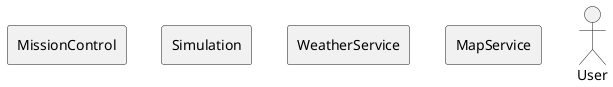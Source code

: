 @startuml
skinparam packageStyle rectangle

skinparam usecase {
	BackgroundColor<< Selected >> GreenYellow
	BorderColor<< Selected >> Black
}

actor User

rectangle MissionControl {

}

rectangle Simulation {

}

rectangle WeatherService {

}

rectangle MapService {

}
@enduml
